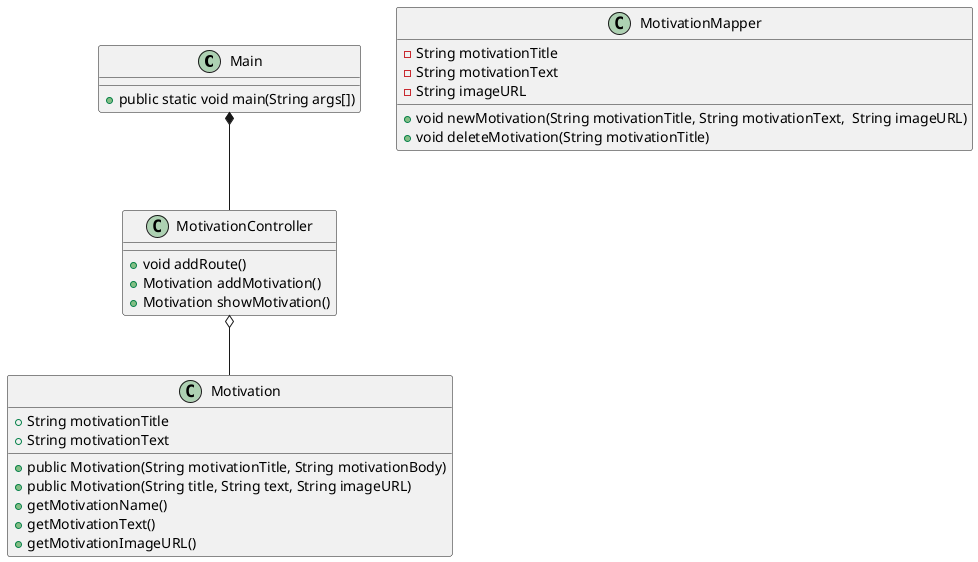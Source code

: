 @startuml
'https://plantuml.com/class-diagram


class Main {
+ public static void main(String args[])
}

class Motivation {
+ String motivationTitle
+ String motivationText
+ public Motivation(String motivationTitle, String motivationBody)
+ public Motivation(String title, String text, String imageURL)
+ getMotivationName()
+ getMotivationText()
+ getMotivationImageURL()

}

class MotivationMapper {
- String motivationTitle
- String motivationText
- String imageURL

+ void newMotivation(String motivationTitle, String motivationText,  String imageURL)
+ void deleteMotivation(String motivationTitle)

}
class MotivationController {
+ void addRoute()
+ Motivation addMotivation()
+ Motivation showMotivation()
}

Main *-- MotivationController
MotivationController o-- Motivation
@enduml